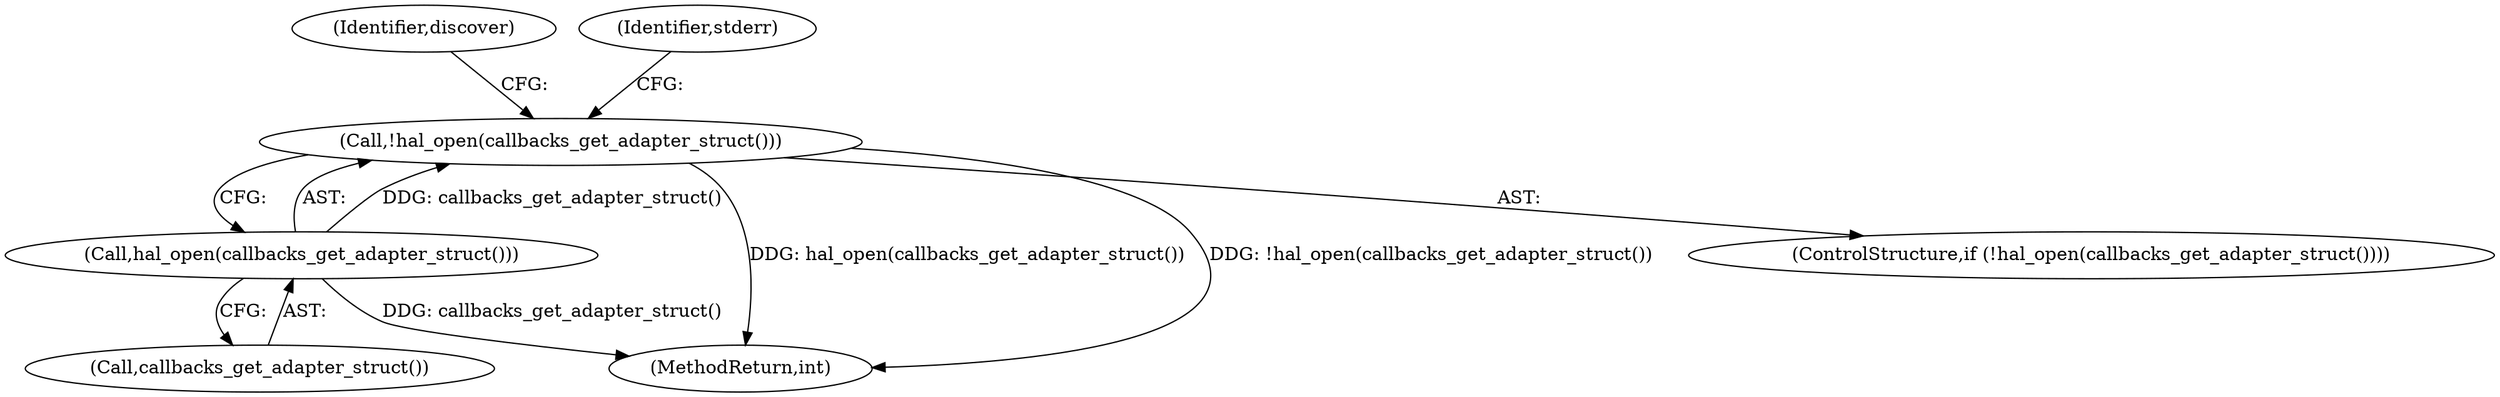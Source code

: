 digraph "0_Android_37c88107679d36c419572732b4af6e18bb2f7dce_6@API" {
"1000185" [label="(Call,!hal_open(callbacks_get_adapter_struct()))"];
"1000186" [label="(Call,hal_open(callbacks_get_adapter_struct()))"];
"1000586" [label="(MethodReturn,int)"];
"1000187" [label="(Call,callbacks_get_adapter_struct())"];
"1000195" [label="(Identifier,discover)"];
"1000184" [label="(ControlStructure,if (!hal_open(callbacks_get_adapter_struct())))"];
"1000186" [label="(Call,hal_open(callbacks_get_adapter_struct()))"];
"1000185" [label="(Call,!hal_open(callbacks_get_adapter_struct()))"];
"1000190" [label="(Identifier,stderr)"];
"1000185" -> "1000184"  [label="AST: "];
"1000185" -> "1000186"  [label="CFG: "];
"1000186" -> "1000185"  [label="AST: "];
"1000190" -> "1000185"  [label="CFG: "];
"1000195" -> "1000185"  [label="CFG: "];
"1000185" -> "1000586"  [label="DDG: hal_open(callbacks_get_adapter_struct())"];
"1000185" -> "1000586"  [label="DDG: !hal_open(callbacks_get_adapter_struct())"];
"1000186" -> "1000185"  [label="DDG: callbacks_get_adapter_struct()"];
"1000186" -> "1000187"  [label="CFG: "];
"1000187" -> "1000186"  [label="AST: "];
"1000186" -> "1000586"  [label="DDG: callbacks_get_adapter_struct()"];
}
